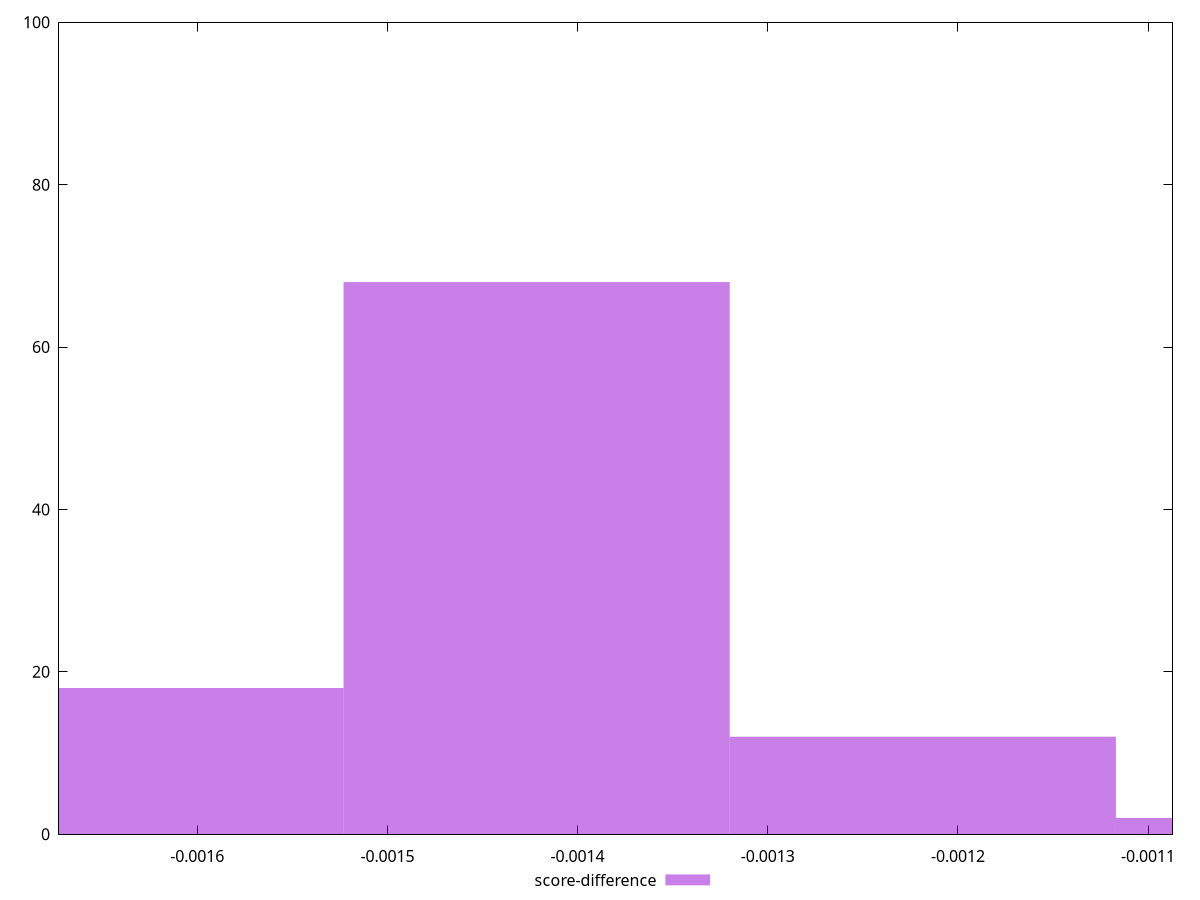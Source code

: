 reset

$scoreDifference <<EOF
-0.001421534979838016 68
-0.001624611405529161 18
-0.0012184585541468707 12
-0.0010153821284557257 2
EOF

set key outside below
set boxwidth 0.00020307642569114513
set xrange [-0.0016727067019833841:-0.001087165240266308]
set yrange [0:100]
set trange [0:100]
set style fill transparent solid 0.5 noborder
set terminal svg size 640, 490 enhanced background rgb 'white'
set output "report_00008_2021-01-22T20:58:29.167/first-contentful-paint/samples/pages+cached+noexternal+nocss/score-difference/histogram.svg"

plot $scoreDifference title "score-difference" with boxes

reset

